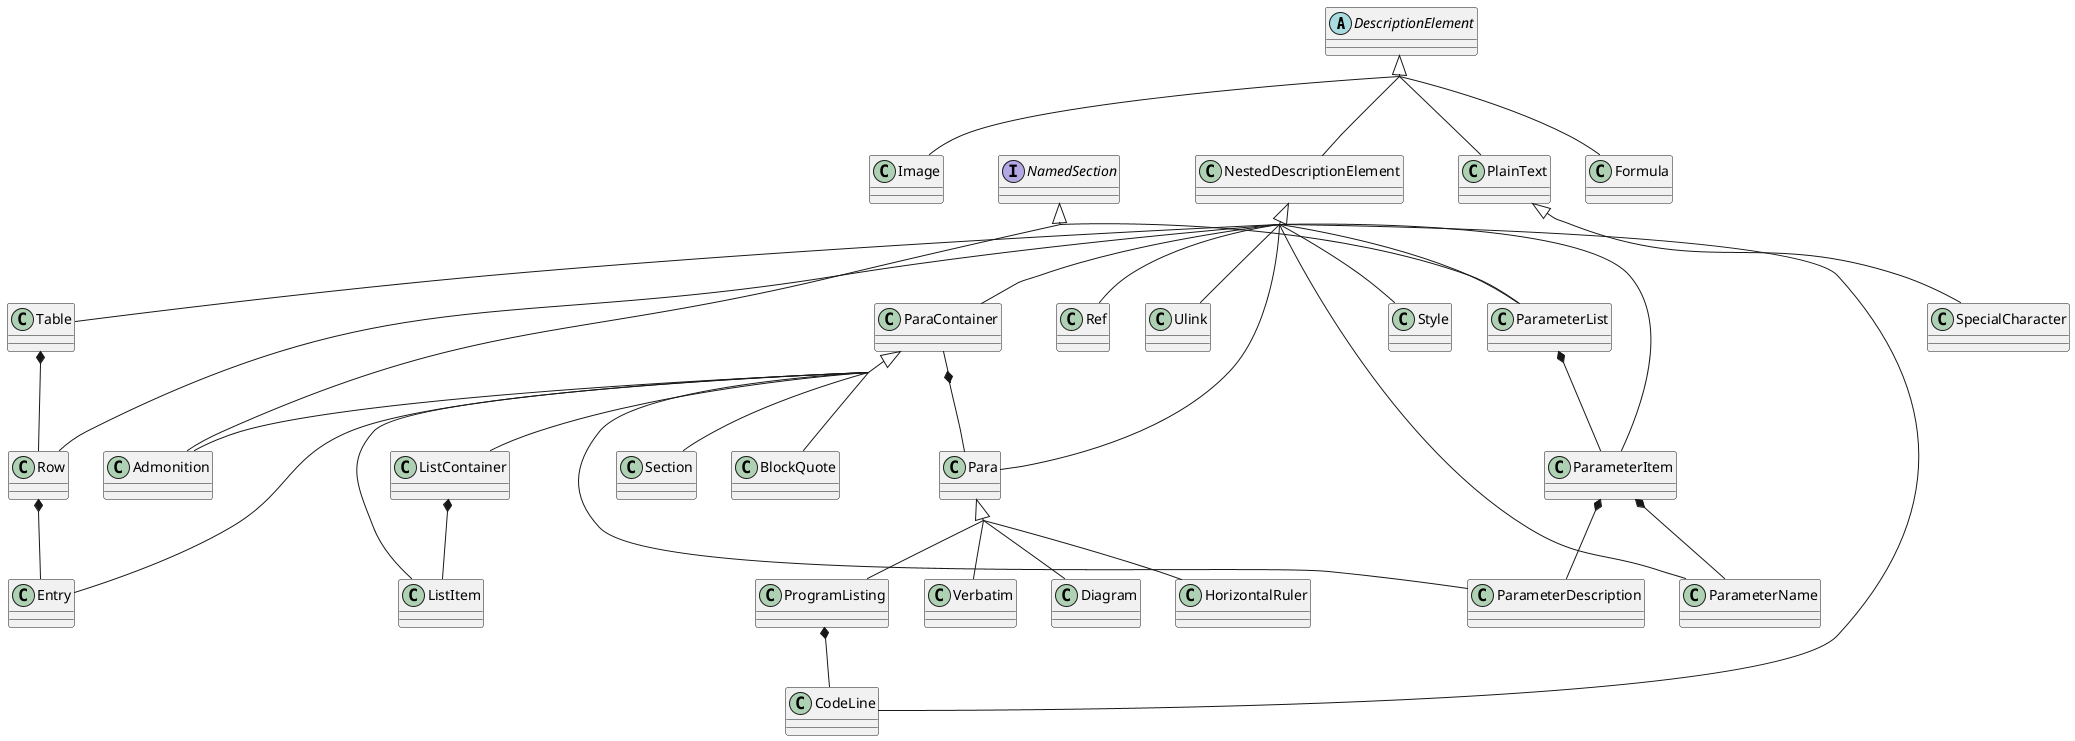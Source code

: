 @startuml
skinparam groupInheritance 2

abstract class DescriptionElement
interface NamedSection

together {
  class ParaContainer
  class Para
}
together {
  class ParameterList
  class ParameterItem
  class ParameterName
  class ParameterDescription
}
together {
  class Table
  class Row
  class Entry
}
together {
  class ListContainer
  class ListItem
}
together {
  class ProgramListing
  class CodeLine
}


DescriptionElement <|-- NestedDescriptionElement
NestedDescriptionElement <|-- ParaContainer
NestedDescriptionElement <|-- Para
DescriptionElement <|-- PlainText
PlainText <|-- SpecialCharacter
ParaContainer <|-- Section
ParaContainer <|-- Admonition
NamedSection <|-- Admonition
NestedDescriptionElement <|-- Style
ParaContainer <|-- ListContainer
ParaContainer <|-- ListItem
Para <|-- ProgramListing
NestedDescriptionElement <|-- CodeLine
Para <|-- Verbatim
Para <|-- Diagram
NestedDescriptionElement <|-- ParameterList
NamedSection <|-- ParameterList
NestedDescriptionElement <|-- ParameterItem
NestedDescriptionElement <|-- ParameterName
ParaContainer <|-- ParameterDescription
NestedDescriptionElement <|-- Ref
NestedDescriptionElement <|-- Ulink
NestedDescriptionElement <|-- Table
NestedDescriptionElement <|-- Row
ParaContainer <|-- Entry
DescriptionElement <|-- Formula
DescriptionElement <|-- Image
ParaContainer <|-- BlockQuote
Para <|-- HorizontalRuler

ParaContainer *-- Para
ParameterList *-- ParameterItem
ParameterItem *-- ParameterName
ParameterItem *-- ParameterDescription
Table *-- Row
Row *-- Entry
ListContainer *-- ListItem
ProgramListing *-- CodeLine

@enduml
